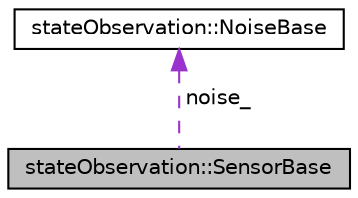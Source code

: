 digraph "stateObservation::SensorBase"
{
 // LATEX_PDF_SIZE
  edge [fontname="Helvetica",fontsize="10",labelfontname="Helvetica",labelfontsize="10"];
  node [fontname="Helvetica",fontsize="10",shape=record];
  Node1 [label="stateObservation::SensorBase",height=0.2,width=0.4,color="black", fillcolor="grey75", style="filled", fontcolor="black",tooltip="The base class for sensors. This must be derived to implement a sensor."];
  Node2 -> Node1 [dir="back",color="darkorchid3",fontsize="10",style="dashed",label=" noise_" ,fontname="Helvetica"];
  Node2 [label="stateObservation::NoiseBase",height=0.2,width=0.4,color="black", fillcolor="white", style="filled",URL="$classstateObservation_1_1NoiseBase.html",tooltip=" "];
}
